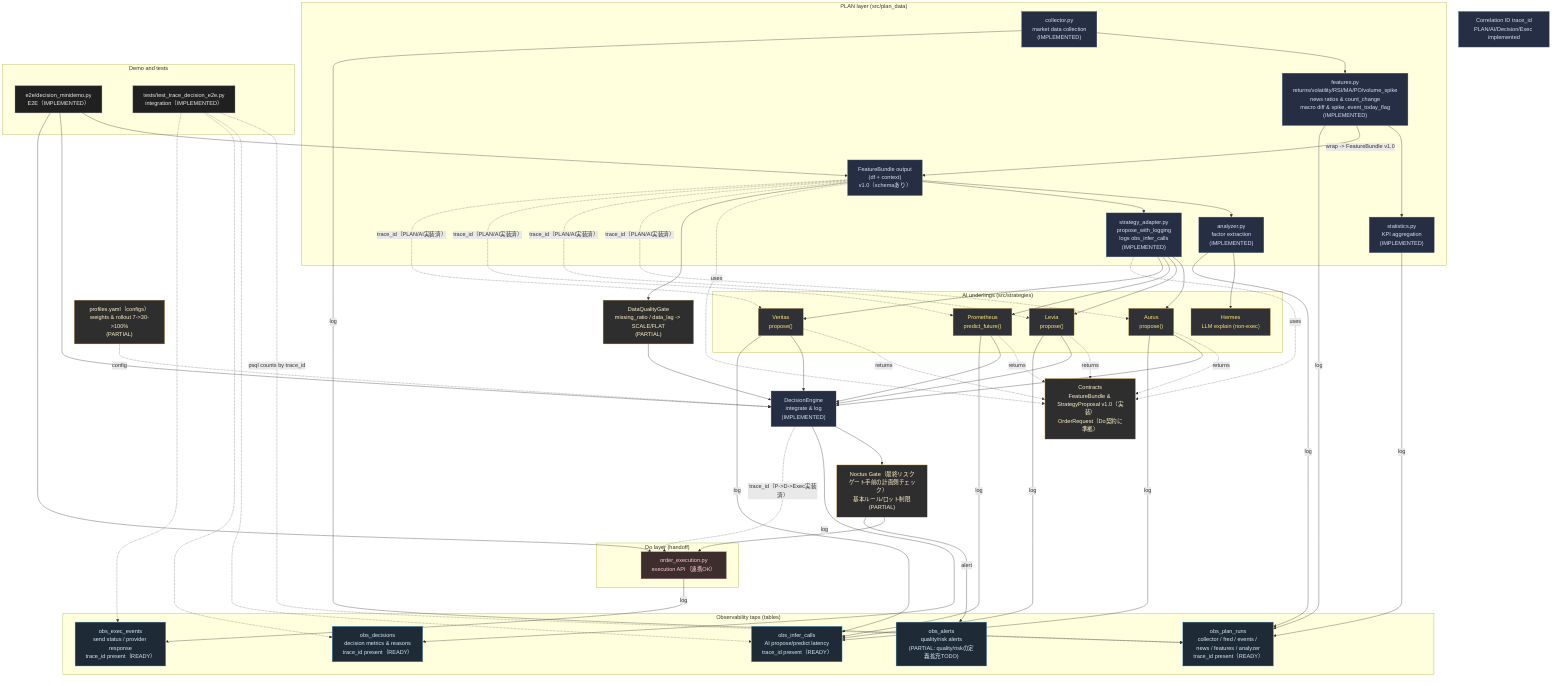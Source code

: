 flowchart TD

%% ====== styles (GitHub-safe) ======
classDef plan fill:#262e44,stroke:#47617a,color:#d8e0f7;
classDef ai fill:#2f3136,stroke:#a97e2c,color:#ffe476;
classDef do fill:#3d2d2d,stroke:#cc9999,color:#ffcccc;
classDef todo fill:#323232,stroke:#ff9f43,color:#ffd8a8;
classDef partial fill:#2e2e2e,stroke:#ffcc66,color:#fff2cc;
classDef obs fill:#1e2a36,stroke:#5dade2,color:#d6eaf8;
classDef demo fill:#202020,stroke:#8a8a8a,color:#eaeaea;

%% ====== PLAN layer ======
subgraph PLAN ["PLAN layer (src/plan_data)"]
  COLLECT["collector.py<br>market data collection<br>(IMPLEMENTED)"]:::plan
  FEATURES["features.py<br>returns/volatility/RSI/MA/PO/volume_spike<br>news ratios & count_change<br>macro diff & spike, event_today_flag<br>(IMPLEMENTED)"]:::plan
  FEATDF["FeatureBundle output<br>(df + context)<br>v1.0（schemaあり）"]:::plan
  ANALYZER["analyzer.py<br>factor extraction<br>(IMPLEMENTED)"]:::plan
  STATS["statistics.py<br>KPI aggregation<br>(IMPLEMENTED)"]:::plan
  ADAPTER["strategy_adapter.py<br>propose_with_logging<br>logs obs_infer_calls<br>(IMPLEMENTED)"]:::plan
end

%% ====== AI underlings ======
subgraph AI_UNDERLINGS ["AI underlings (src/strategies)"]
  AURUS["Aurus<br>propose()"]:::ai
  LEVIA["Levia<br>propose()"]:::ai
  PROM["Prometheus<br>predict_future()"]:::ai
  VERITAS["Veritas<br>propose()"]:::ai
  HERMES["Hermes<br>LLM explain (non-exec)"]:::ai
end

%% ====== Decision & Risk ======
DECISION["DecisionEngine<br>integrate & log<br>(IMPLEMENTED)"]:::plan
NOCTUSGATE["Noctus Gate（最終リスクゲート手前の計画側チェック）<br>基本ルール/ロット制限<br>(PARTIAL)"]:::partial
QUALITY["DataQualityGate<br>missing_ratio / data_lag -> SCALE/FLAT<br>(PARTIAL)"]:::partial
PROFILES["profiles.yaml（configs）<br>weights & rollout 7->30->100%<br>(PARTIAL)"]:::partial

%% ====== Contracts ======
CONTRACTS["Contracts<br>FeatureBundle & StrategyProposal v1.0（実装）<br>OrderRequest（Do契約に準拠）"]:::partial
TRACEID["Correlation ID trace_id<br>PLAN/AI/Decision/Exec implemented"]:::plan

%% ====== Do layer (handoff) ======
subgraph DO_LAYER ["Do layer (handoff)"]
  ORDER["order_execution.py<br>execution API（連携OK）"]:::do
end

%% ====== Demo & tests ======
subgraph DEMO ["Demo and tests"]
  DECISION_MINI["e2e/decision_minidemo.py<br>E2E（IMPLEMENTED）"]:::demo
  TEST_E2E["tests/test_trace_decision_e2e.py<br>integration（IMPLEMENTED）"]:::demo
end

%% ====== Observability taps ======
subgraph OBS ["Observability taps (tables)"]
  OBS_PLAN["obs_plan_runs<br>collector / fred / events / news / features / analyzer<br>trace_id present（READY）"]:::obs
  OBS_INFER["obs_infer_calls<br>AI propose/predict latency<br>trace_id present（READY）"]:::obs
  OBS_DEC["obs_decisions<br>decision metrics & reasons<br>trace_id present（READY）"]:::obs
  OBS_EXEC["obs_exec_events<br>send status / provider response<br>trace_id present（READY）"]:::obs
  OBS_ALT["obs_alerts<br>quality/risk alerts<br>(PARTIAL: quality/riskの定義拡充TODO)"]:::partial
end

%% ====== PLAN flow ======
COLLECT --> FEATURES --> STATS
FEATURES -- "wrap -> FeatureBundle v1.0" --> FEATDF
FEATDF --> ANALYZER
ANALYZER --> HERMES
FEATDF --> ADAPTER
ADAPTER --> AURUS
ADAPTER --> LEVIA
ADAPTER --> PROM
ADAPTER --> VERITAS

%% ====== Contracts wiring ======
FEATDF -. "uses" .-> CONTRACTS
ADAPTER -. "uses" .-> CONTRACTS
AURUS -. "returns" .-> CONTRACTS
LEVIA -. "returns" .-> CONTRACTS
PROM  -. "returns" .-> CONTRACTS
VERITAS -. "returns" .-> CONTRACTS

%% ====== Decision integration path ======
FEATDF --> QUALITY
QUALITY --> DECISION
AURUS --> DECISION
LEVIA --> DECISION
PROM  --> DECISION
VERITAS --> DECISION
PROFILES -. "config" .-> DECISION
DECISION --> NOCTUSGATE
NOCTUSGATE --> ORDER

%% ====== Demo edges ======
DECISION_MINI --> FEATDF
DECISION_MINI --> DECISION
DECISION_MINI --> ORDER
TEST_E2E -. "psql counts by trace_id" .-> OBS_PLAN
TEST_E2E -.-> OBS_INFER
TEST_E2E -.-> OBS_DEC
TEST_E2E -.-> OBS_EXEC

%% ====== Observability wiring ======
COLLECT  -->|log| OBS_PLAN
FEATURES -->|log| OBS_PLAN
STATS    -->|log| OBS_PLAN
ANALYZER -->|log| OBS_PLAN
AURUS    -->|log| OBS_INFER
LEVIA    -->|log| OBS_INFER
PROM     -->|log| OBS_INFER
VERITAS  -->|log| OBS_INFER
DECISION -->|log| OBS_DEC
ORDER    -->|log| OBS_EXEC
NOCTUSGATE -->|alert| OBS_ALT

%% ====== trace_id notes ======
FEATDF -. "trace_id（PLAN/AI実装済）" .-> AURUS
FEATDF -. "trace_id（PLAN/AI実装済）" .-> LEVIA
FEATDF -. "trace_id（PLAN/AI実装済）" .-> PROM
FEATDF -. "trace_id（PLAN/AI実装済）" .-> VERITAS
DECISION -. "trace_id（P->D->Exec実装済）" .-> ORDER

%% ====== class bindings ======
class COLLECT,FEATURES,FEATDF,ANALYZER,STATS,ADAPTER plan;
class AURUS,LEVIA,PROM,VERITAS,HERMES ai;
class ORDER do;
class DECISION plan;
class NOCTUSGATE,QUALITY,PROFILES,CONTRACTS partial;
class TRACEID plan;
class OBS_PLAN,OBS_INFER,OBS_DEC,OBS_EXEC,OBS_ALT obs;
class DECISION_MINI,TEST_E2E demo;

%% --- Contracts references (docs only) ---
%% FeatureBundle: docs/architecture/contracts/FeatureBundle.md
%% StrategyProposal: docs/architecture/contracts/StrategyProposal.md
%% DecisionRecord: docs/architecture/contracts/DecisionRecord.md
%% OrderRequest: docs/architecture/contracts/OrderRequest.md
%% NOTE: 本図での OrderRequest は v1.1（idempotency_key 追加）を前提